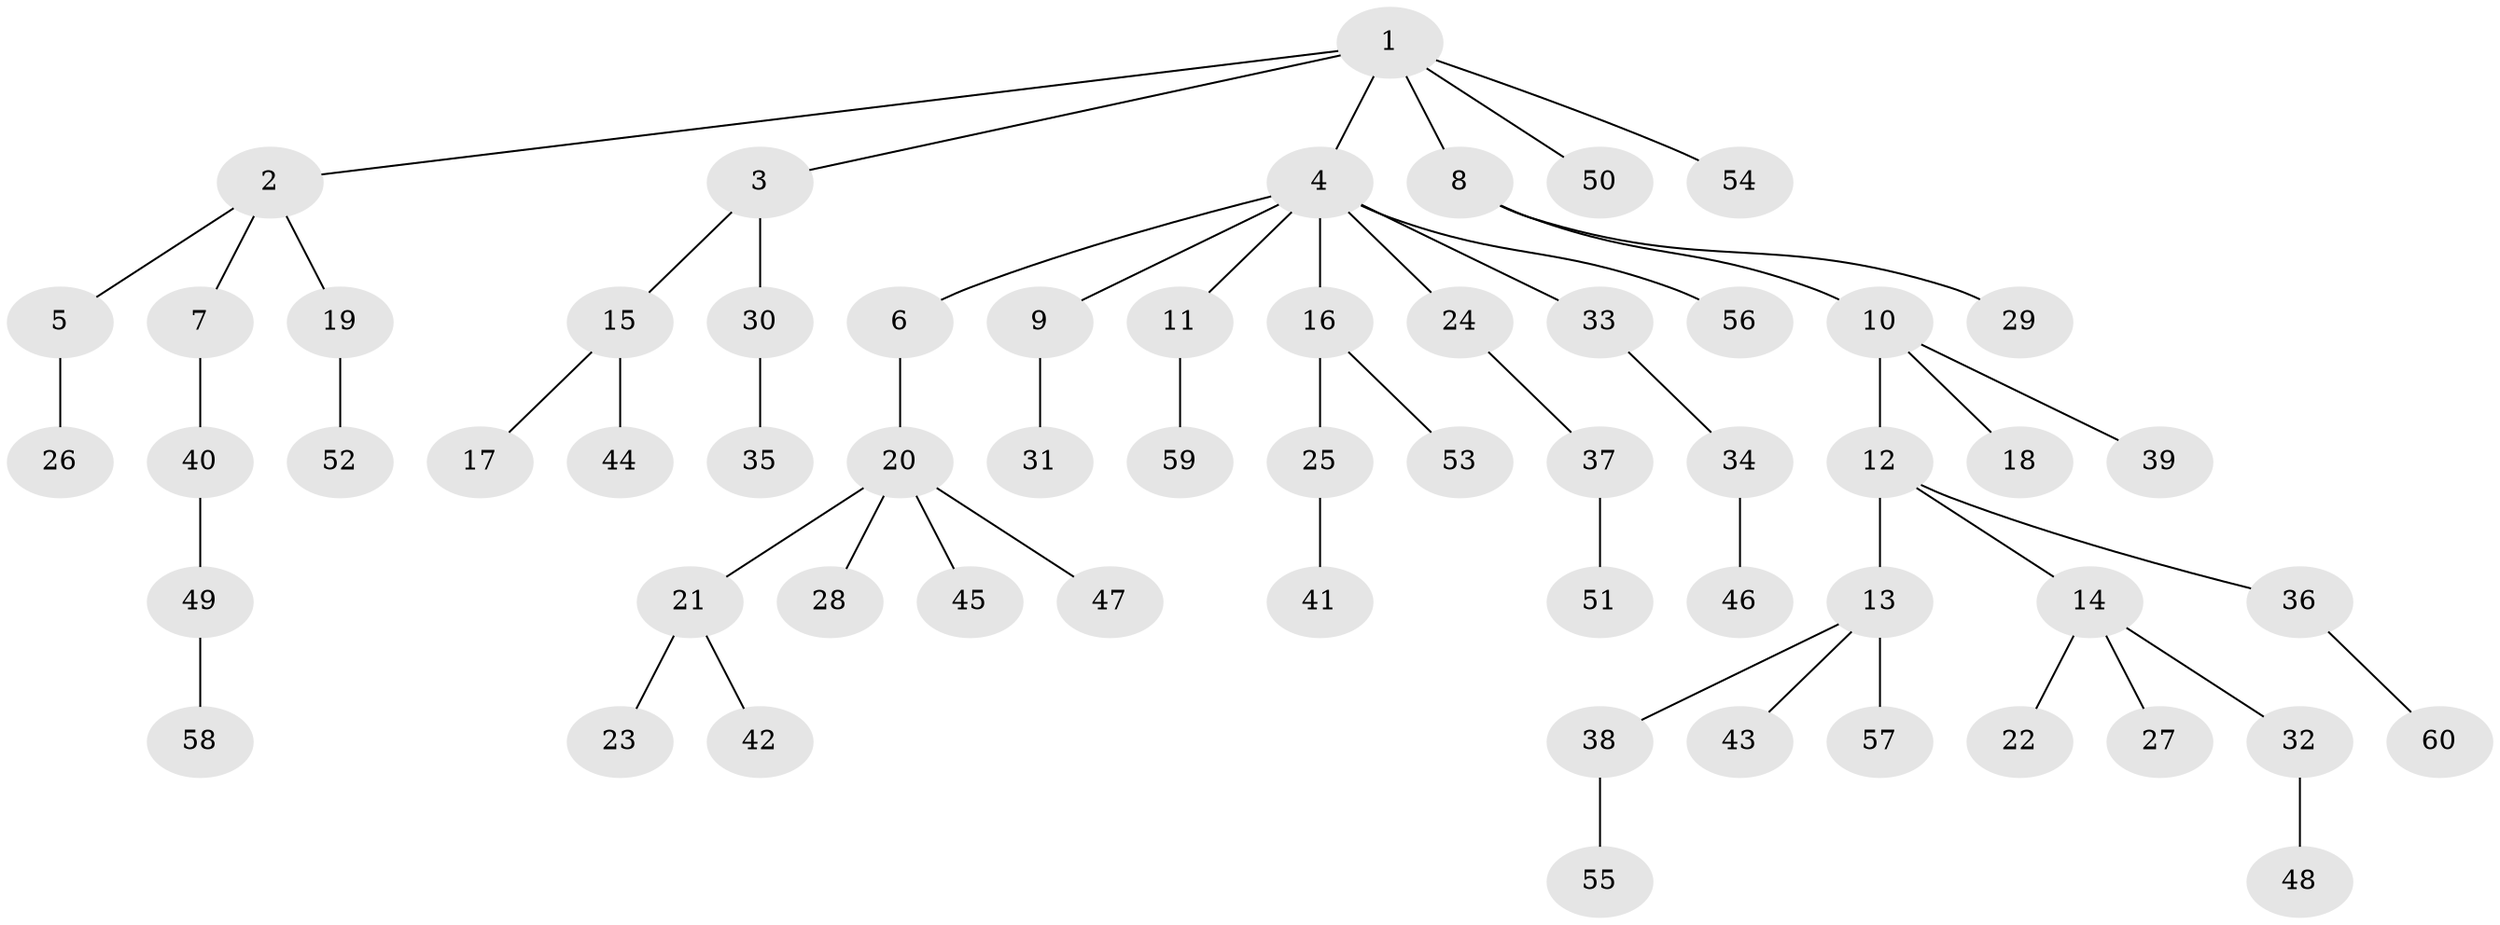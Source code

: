 // coarse degree distribution, {4: 0.023809523809523808, 1: 0.6666666666666666, 23: 0.023809523809523808, 2: 0.2619047619047619, 5: 0.023809523809523808}
// Generated by graph-tools (version 1.1) at 2025/55/03/04/25 21:55:42]
// undirected, 60 vertices, 59 edges
graph export_dot {
graph [start="1"]
  node [color=gray90,style=filled];
  1;
  2;
  3;
  4;
  5;
  6;
  7;
  8;
  9;
  10;
  11;
  12;
  13;
  14;
  15;
  16;
  17;
  18;
  19;
  20;
  21;
  22;
  23;
  24;
  25;
  26;
  27;
  28;
  29;
  30;
  31;
  32;
  33;
  34;
  35;
  36;
  37;
  38;
  39;
  40;
  41;
  42;
  43;
  44;
  45;
  46;
  47;
  48;
  49;
  50;
  51;
  52;
  53;
  54;
  55;
  56;
  57;
  58;
  59;
  60;
  1 -- 2;
  1 -- 3;
  1 -- 4;
  1 -- 8;
  1 -- 50;
  1 -- 54;
  2 -- 5;
  2 -- 7;
  2 -- 19;
  3 -- 15;
  3 -- 30;
  4 -- 6;
  4 -- 9;
  4 -- 11;
  4 -- 16;
  4 -- 24;
  4 -- 33;
  4 -- 56;
  5 -- 26;
  6 -- 20;
  7 -- 40;
  8 -- 10;
  8 -- 29;
  9 -- 31;
  10 -- 12;
  10 -- 18;
  10 -- 39;
  11 -- 59;
  12 -- 13;
  12 -- 14;
  12 -- 36;
  13 -- 38;
  13 -- 43;
  13 -- 57;
  14 -- 22;
  14 -- 27;
  14 -- 32;
  15 -- 17;
  15 -- 44;
  16 -- 25;
  16 -- 53;
  19 -- 52;
  20 -- 21;
  20 -- 28;
  20 -- 45;
  20 -- 47;
  21 -- 23;
  21 -- 42;
  24 -- 37;
  25 -- 41;
  30 -- 35;
  32 -- 48;
  33 -- 34;
  34 -- 46;
  36 -- 60;
  37 -- 51;
  38 -- 55;
  40 -- 49;
  49 -- 58;
}
